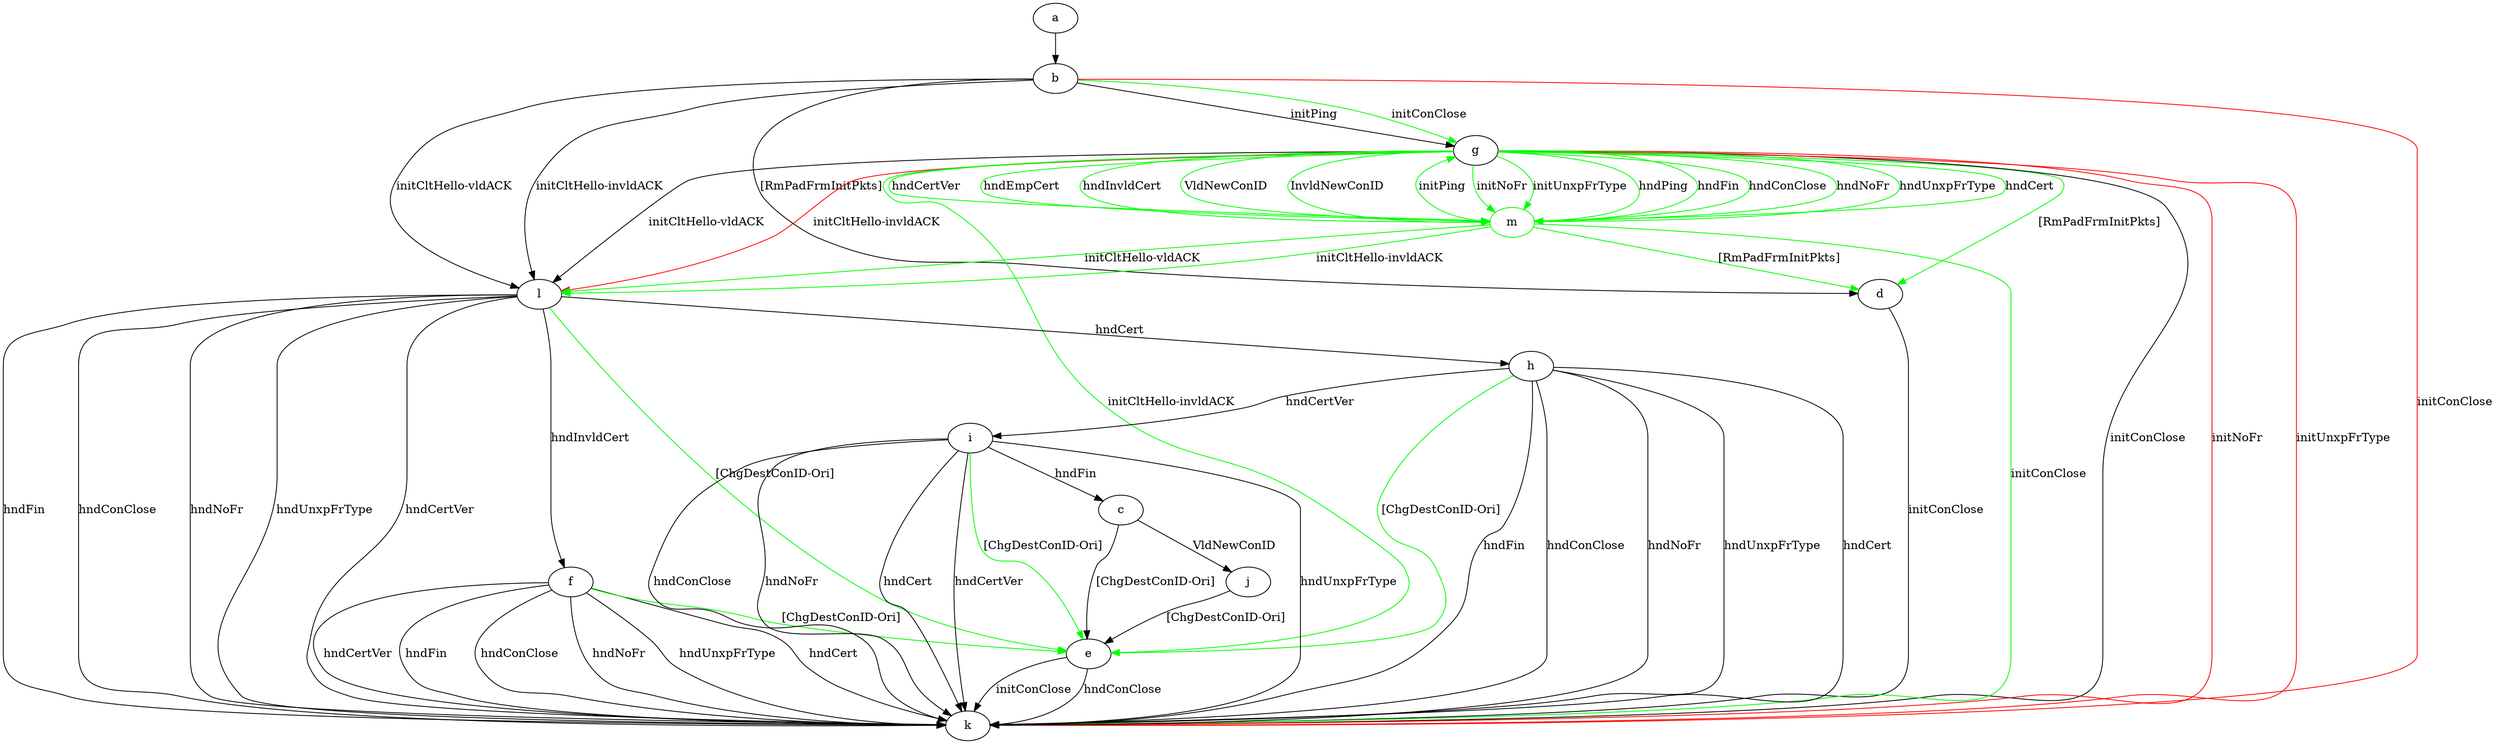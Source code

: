 digraph "" {
	a -> b	[key=0];
	b -> d	[key=0,
		label="[RmPadFrmInitPkts] "];
	b -> g	[key=0,
		label="initPing "];
	b -> g	[key=1,
		color=green,
		label="initConClose "];
	b -> k	[key=0,
		color=red,
		label="initConClose "];
	b -> l	[key=0,
		label="initCltHello-vldACK "];
	b -> l	[key=1,
		label="initCltHello-invldACK "];
	c -> e	[key=0,
		label="[ChgDestConID-Ori] "];
	c -> j	[key=0,
		label="VldNewConID "];
	d -> k	[key=0,
		label="initConClose "];
	e -> k	[key=0,
		label="initConClose "];
	e -> k	[key=1,
		label="hndConClose "];
	f -> e	[key=0,
		color=green,
		label="[ChgDestConID-Ori] "];
	f -> k	[key=0,
		label="hndFin "];
	f -> k	[key=1,
		label="hndConClose "];
	f -> k	[key=2,
		label="hndNoFr "];
	f -> k	[key=3,
		label="hndUnxpFrType "];
	f -> k	[key=4,
		label="hndCert "];
	f -> k	[key=5,
		label="hndCertVer "];
	g -> d	[key=0,
		color=green,
		label="[RmPadFrmInitPkts] "];
	g -> e	[key=0,
		color=green,
		label="initCltHello-invldACK "];
	g -> k	[key=0,
		label="initConClose "];
	g -> k	[key=1,
		color=red,
		label="initNoFr "];
	g -> k	[key=2,
		color=red,
		label="initUnxpFrType "];
	g -> l	[key=0,
		label="initCltHello-vldACK "];
	g -> l	[key=1,
		color=red,
		label="initCltHello-invldACK "];
	m	[color=green];
	g -> m	[key=0,
		color=green,
		label="initNoFr "];
	g -> m	[key=1,
		color=green,
		label="initUnxpFrType "];
	g -> m	[key=2,
		color=green,
		label="hndPing "];
	g -> m	[key=3,
		color=green,
		label="hndFin "];
	g -> m	[key=4,
		color=green,
		label="hndConClose "];
	g -> m	[key=5,
		color=green,
		label="hndNoFr "];
	g -> m	[key=6,
		color=green,
		label="hndUnxpFrType "];
	g -> m	[key=7,
		color=green,
		label="hndCert "];
	g -> m	[key=8,
		color=green,
		label="hndCertVer "];
	g -> m	[key=9,
		color=green,
		label="hndEmpCert "];
	g -> m	[key=10,
		color=green,
		label="hndInvldCert "];
	g -> m	[key=11,
		color=green,
		label="VldNewConID "];
	g -> m	[key=12,
		color=green,
		label="InvldNewConID "];
	h -> e	[key=0,
		color=green,
		label="[ChgDestConID-Ori] "];
	h -> i	[key=0,
		label="hndCertVer "];
	h -> k	[key=0,
		label="hndFin "];
	h -> k	[key=1,
		label="hndConClose "];
	h -> k	[key=2,
		label="hndNoFr "];
	h -> k	[key=3,
		label="hndUnxpFrType "];
	h -> k	[key=4,
		label="hndCert "];
	i -> c	[key=0,
		label="hndFin "];
	i -> e	[key=0,
		color=green,
		label="[ChgDestConID-Ori] "];
	i -> k	[key=0,
		label="hndConClose "];
	i -> k	[key=1,
		label="hndNoFr "];
	i -> k	[key=2,
		label="hndUnxpFrType "];
	i -> k	[key=3,
		label="hndCert "];
	i -> k	[key=4,
		label="hndCertVer "];
	j -> e	[key=0,
		label="[ChgDestConID-Ori] "];
	l -> e	[key=0,
		color=green,
		label="[ChgDestConID-Ori] "];
	l -> f	[key=0,
		label="hndInvldCert "];
	l -> h	[key=0,
		label="hndCert "];
	l -> k	[key=0,
		label="hndFin "];
	l -> k	[key=1,
		label="hndConClose "];
	l -> k	[key=2,
		label="hndNoFr "];
	l -> k	[key=3,
		label="hndUnxpFrType "];
	l -> k	[key=4,
		label="hndCertVer "];
	m -> d	[key=0,
		color=green,
		label="[RmPadFrmInitPkts] "];
	m -> g	[key=0,
		color=green,
		label="initPing "];
	m -> k	[key=0,
		color=green,
		label="initConClose "];
	m -> l	[key=0,
		color=green,
		label="initCltHello-vldACK "];
	m -> l	[key=1,
		color=green,
		label="initCltHello-invldACK "];
}
